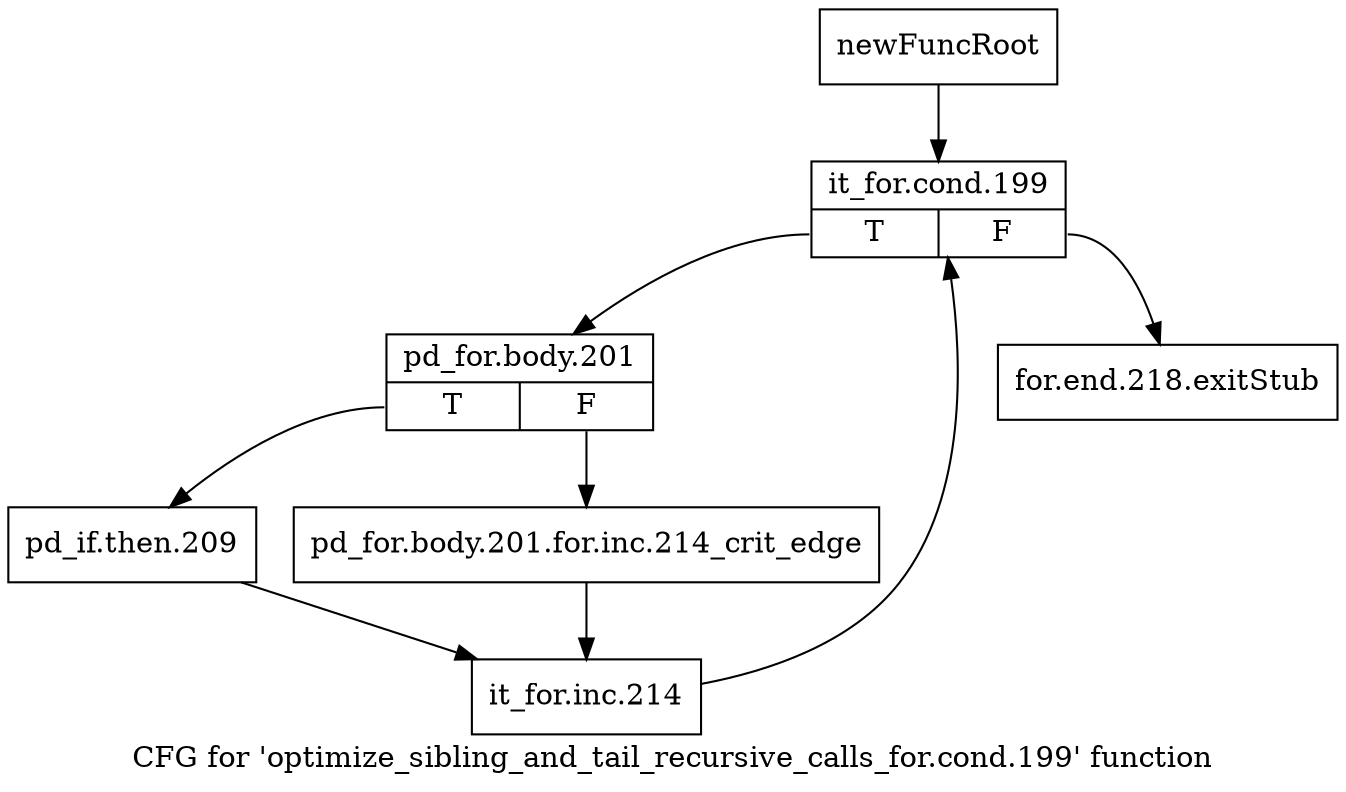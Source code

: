 digraph "CFG for 'optimize_sibling_and_tail_recursive_calls_for.cond.199' function" {
	label="CFG for 'optimize_sibling_and_tail_recursive_calls_for.cond.199' function";

	Node0xc276170 [shape=record,label="{newFuncRoot}"];
	Node0xc276170 -> Node0xc276210;
	Node0xc2761c0 [shape=record,label="{for.end.218.exitStub}"];
	Node0xc276210 [shape=record,label="{it_for.cond.199|{<s0>T|<s1>F}}"];
	Node0xc276210:s0 -> Node0xc276260;
	Node0xc276210:s1 -> Node0xc2761c0;
	Node0xc276260 [shape=record,label="{pd_for.body.201|{<s0>T|<s1>F}}"];
	Node0xc276260:s0 -> Node0xc276300;
	Node0xc276260:s1 -> Node0xc2762b0;
	Node0xc2762b0 [shape=record,label="{pd_for.body.201.for.inc.214_crit_edge}"];
	Node0xc2762b0 -> Node0xc276350;
	Node0xc276300 [shape=record,label="{pd_if.then.209}"];
	Node0xc276300 -> Node0xc276350;
	Node0xc276350 [shape=record,label="{it_for.inc.214}"];
	Node0xc276350 -> Node0xc276210;
}
